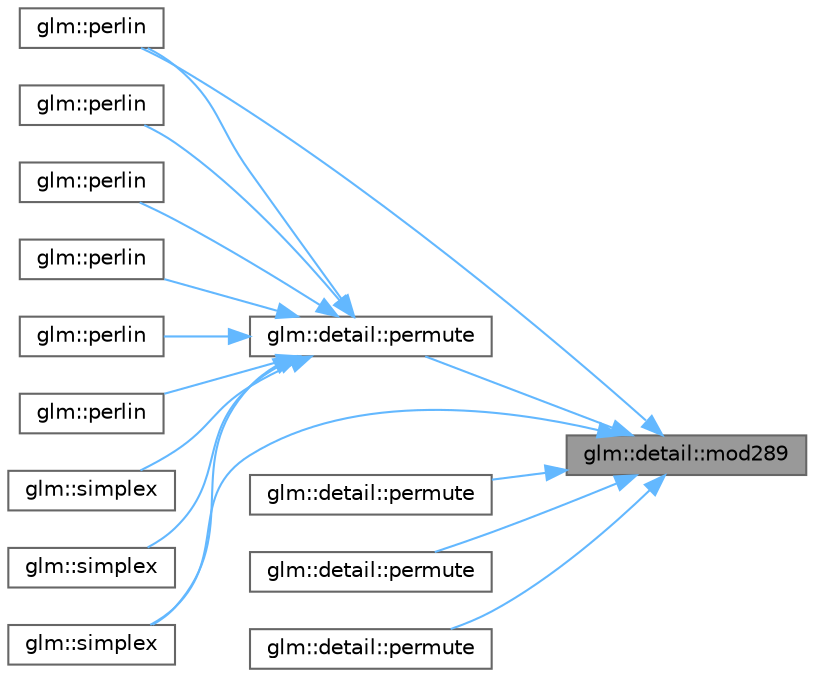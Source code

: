digraph "glm::detail::mod289"
{
 // LATEX_PDF_SIZE
  bgcolor="transparent";
  edge [fontname=Helvetica,fontsize=10,labelfontname=Helvetica,labelfontsize=10];
  node [fontname=Helvetica,fontsize=10,shape=box,height=0.2,width=0.4];
  rankdir="RL";
  Node1 [id="Node000001",label="glm::detail::mod289",height=0.2,width=0.4,color="gray40", fillcolor="grey60", style="filled", fontcolor="black",tooltip=" "];
  Node1 -> Node2 [id="edge1_Node000001_Node000002",dir="back",color="steelblue1",style="solid",tooltip=" "];
  Node2 [id="Node000002",label="glm::perlin",height=0.2,width=0.4,color="grey40", fillcolor="white", style="filled",URL="$namespaceglm.html#add5d8345389c307da58e6916d949c4be",tooltip=" "];
  Node1 -> Node3 [id="edge2_Node000001_Node000003",dir="back",color="steelblue1",style="solid",tooltip=" "];
  Node3 [id="Node000003",label="glm::detail::permute",height=0.2,width=0.4,color="grey40", fillcolor="white", style="filled",URL="$namespaceglm_1_1detail.html#adce908e01ac22b5e55c29bacbf6a37a5",tooltip=" "];
  Node3 -> Node4 [id="edge3_Node000003_Node000004",dir="back",color="steelblue1",style="solid",tooltip=" "];
  Node4 [id="Node000004",label="glm::perlin",height=0.2,width=0.4,color="grey40", fillcolor="white", style="filled",URL="$namespaceglm.html#a54326f7a6c7c00d7702fe6f15fa0d13f",tooltip=" "];
  Node3 -> Node5 [id="edge4_Node000003_Node000005",dir="back",color="steelblue1",style="solid",tooltip=" "];
  Node5 [id="Node000005",label="glm::perlin",height=0.2,width=0.4,color="grey40", fillcolor="white", style="filled",URL="$namespaceglm.html#aa9d7537f6a631bed7dc89a866590c2b8",tooltip=" "];
  Node3 -> Node2 [id="edge5_Node000003_Node000002",dir="back",color="steelblue1",style="solid",tooltip=" "];
  Node3 -> Node6 [id="edge6_Node000003_Node000006",dir="back",color="steelblue1",style="solid",tooltip=" "];
  Node6 [id="Node000006",label="glm::perlin",height=0.2,width=0.4,color="grey40", fillcolor="white", style="filled",URL="$namespaceglm.html#aea1a673faff023ed76c5b8a54ee6b1c0",tooltip=" "];
  Node3 -> Node7 [id="edge7_Node000003_Node000007",dir="back",color="steelblue1",style="solid",tooltip=" "];
  Node7 [id="Node000007",label="glm::perlin",height=0.2,width=0.4,color="grey40", fillcolor="white", style="filled",URL="$namespaceglm.html#ad9c74f290ab9071e4b3d158d62c7efdf",tooltip=" "];
  Node3 -> Node8 [id="edge8_Node000003_Node000008",dir="back",color="steelblue1",style="solid",tooltip=" "];
  Node8 [id="Node000008",label="glm::perlin",height=0.2,width=0.4,color="grey40", fillcolor="white", style="filled",URL="$namespaceglm.html#a28583ae399b336a17defb061fba44ce5",tooltip=" "];
  Node3 -> Node9 [id="edge9_Node000003_Node000009",dir="back",color="steelblue1",style="solid",tooltip=" "];
  Node9 [id="Node000009",label="glm::simplex",height=0.2,width=0.4,color="grey40", fillcolor="white", style="filled",URL="$namespaceglm.html#a09cb6ae89b52ee4c47e7b708b84e4d13",tooltip=" "];
  Node3 -> Node10 [id="edge10_Node000003_Node000010",dir="back",color="steelblue1",style="solid",tooltip=" "];
  Node10 [id="Node000010",label="glm::simplex",height=0.2,width=0.4,color="grey40", fillcolor="white", style="filled",URL="$namespaceglm.html#a9647df123e68432133be68c141dbee4a",tooltip=" "];
  Node3 -> Node11 [id="edge11_Node000003_Node000011",dir="back",color="steelblue1",style="solid",tooltip=" "];
  Node11 [id="Node000011",label="glm::simplex",height=0.2,width=0.4,color="grey40", fillcolor="white", style="filled",URL="$namespaceglm.html#ab64811bdfcbf5cbd222e3cb50119816a",tooltip=" "];
  Node1 -> Node12 [id="edge12_Node000001_Node000012",dir="back",color="steelblue1",style="solid",tooltip=" "];
  Node12 [id="Node000012",label="glm::detail::permute",height=0.2,width=0.4,color="grey40", fillcolor="white", style="filled",URL="$namespaceglm_1_1detail.html#ae1fab8b2b02a279322fe6a5209992361",tooltip=" "];
  Node1 -> Node13 [id="edge13_Node000001_Node000013",dir="back",color="steelblue1",style="solid",tooltip=" "];
  Node13 [id="Node000013",label="glm::detail::permute",height=0.2,width=0.4,color="grey40", fillcolor="white", style="filled",URL="$namespaceglm_1_1detail.html#a70c81c17a165e4f2b5c78321c77ac2f7",tooltip=" "];
  Node1 -> Node14 [id="edge14_Node000001_Node000014",dir="back",color="steelblue1",style="solid",tooltip=" "];
  Node14 [id="Node000014",label="glm::detail::permute",height=0.2,width=0.4,color="grey40", fillcolor="white", style="filled",URL="$namespaceglm_1_1detail.html#a8bfbb0288abd630fb982b5e458acd9d1",tooltip=" "];
  Node1 -> Node10 [id="edge15_Node000001_Node000010",dir="back",color="steelblue1",style="solid",tooltip=" "];
}

